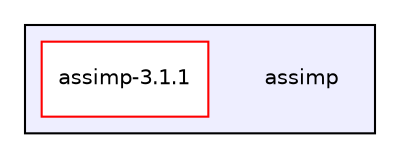 digraph "assimp" {
  compound=true
  node [ fontsize="10", fontname="Helvetica"];
  edge [ labelfontsize="10", labelfontname="Helvetica"];
  subgraph clusterdir_a3e0ef24ab69f51078de89d1d6d11336 {
    graph [ bgcolor="#eeeeff", pencolor="black", label="" URL="dir_a3e0ef24ab69f51078de89d1d6d11336.html"];
    dir_a3e0ef24ab69f51078de89d1d6d11336 [shape=plaintext label="assimp"];
    dir_78484848cdf49f0d07c1c966ffc044c7 [shape=box label="assimp-3.1.1" color="red" fillcolor="white" style="filled" URL="dir_78484848cdf49f0d07c1c966ffc044c7.html"];
  }
}
